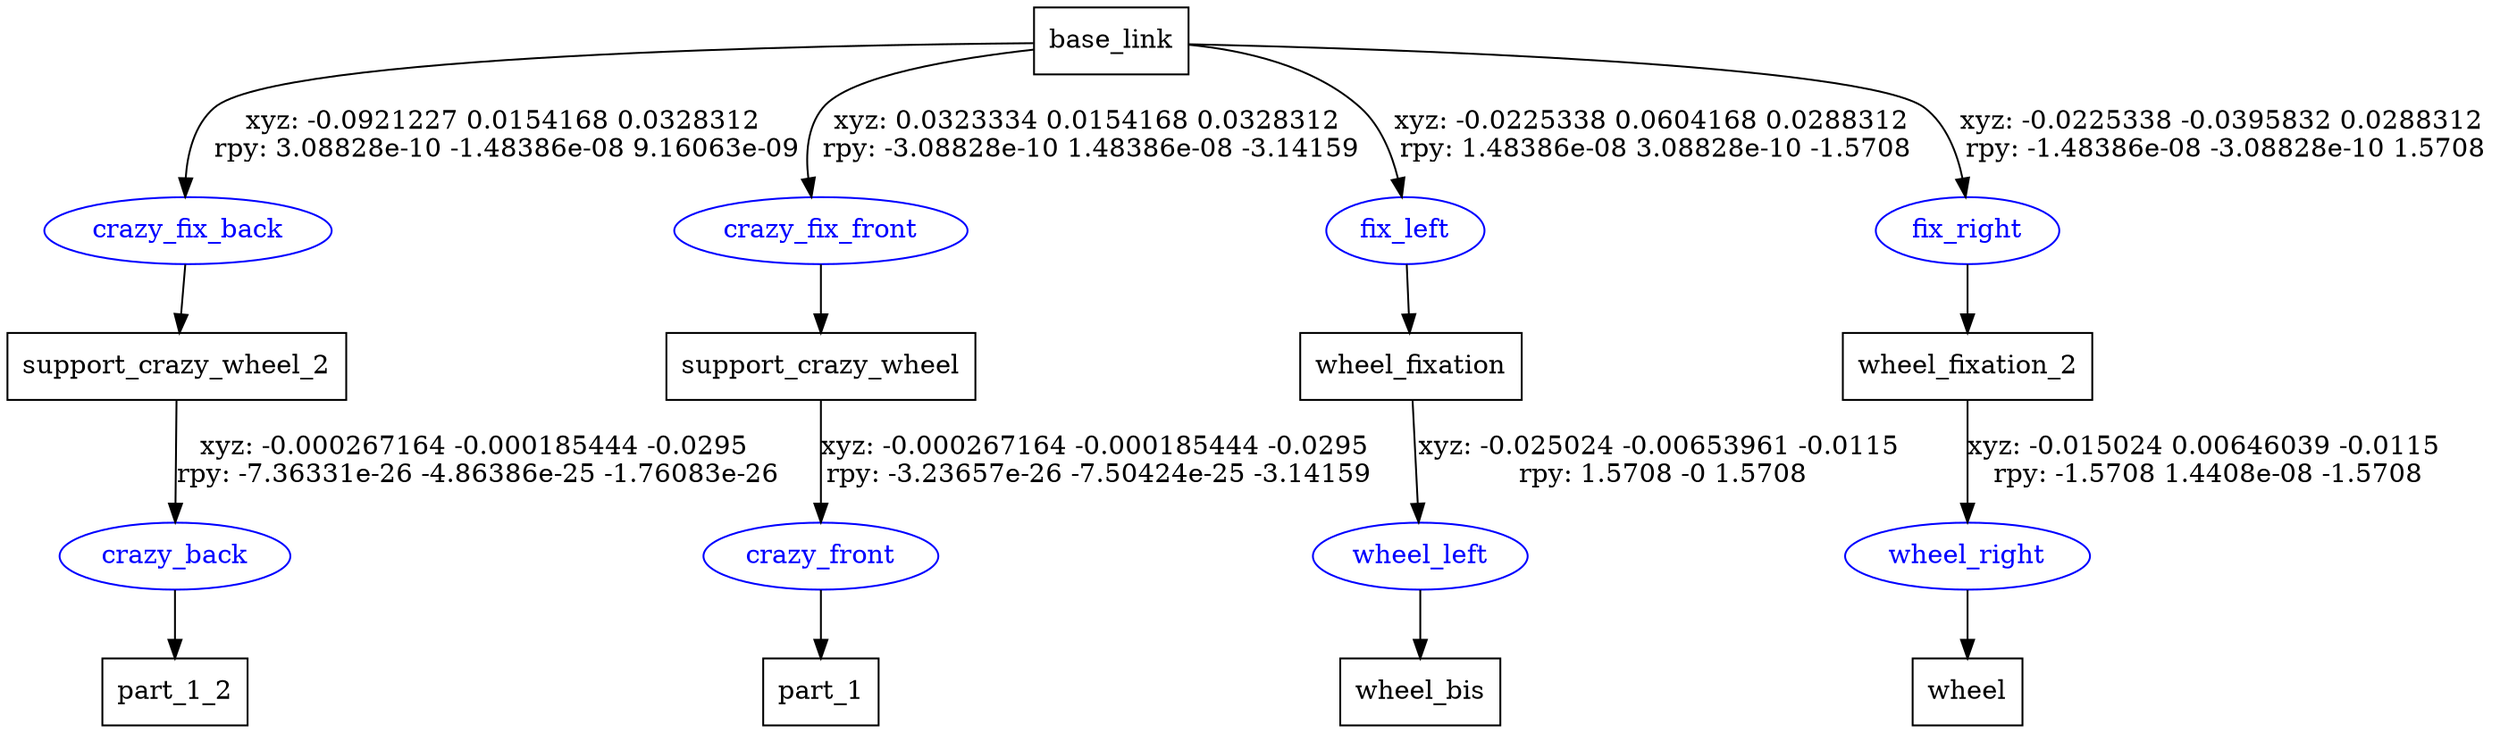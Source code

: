 digraph G {
node [shape=box];
"base_link" [label="base_link"];
"support_crazy_wheel_2" [label="support_crazy_wheel_2"];
"part_1_2" [label="part_1_2"];
"support_crazy_wheel" [label="support_crazy_wheel"];
"part_1" [label="part_1"];
"wheel_fixation" [label="wheel_fixation"];
"wheel_bis" [label="wheel_bis"];
"wheel_fixation_2" [label="wheel_fixation_2"];
"wheel" [label="wheel"];
node [shape=ellipse, color=blue, fontcolor=blue];
"base_link" -> "crazy_fix_back" [label="xyz: -0.0921227 0.0154168 0.0328312 \nrpy: 3.08828e-10 -1.48386e-08 9.16063e-09"]
"crazy_fix_back" -> "support_crazy_wheel_2"
"support_crazy_wheel_2" -> "crazy_back" [label="xyz: -0.000267164 -0.000185444 -0.0295 \nrpy: -7.36331e-26 -4.86386e-25 -1.76083e-26"]
"crazy_back" -> "part_1_2"
"base_link" -> "crazy_fix_front" [label="xyz: 0.0323334 0.0154168 0.0328312 \nrpy: -3.08828e-10 1.48386e-08 -3.14159"]
"crazy_fix_front" -> "support_crazy_wheel"
"support_crazy_wheel" -> "crazy_front" [label="xyz: -0.000267164 -0.000185444 -0.0295 \nrpy: -3.23657e-26 -7.50424e-25 -3.14159"]
"crazy_front" -> "part_1"
"base_link" -> "fix_left" [label="xyz: -0.0225338 0.0604168 0.0288312 \nrpy: 1.48386e-08 3.08828e-10 -1.5708"]
"fix_left" -> "wheel_fixation"
"wheel_fixation" -> "wheel_left" [label="xyz: -0.025024 -0.00653961 -0.0115 \nrpy: 1.5708 -0 1.5708"]
"wheel_left" -> "wheel_bis"
"base_link" -> "fix_right" [label="xyz: -0.0225338 -0.0395832 0.0288312 \nrpy: -1.48386e-08 -3.08828e-10 1.5708"]
"fix_right" -> "wheel_fixation_2"
"wheel_fixation_2" -> "wheel_right" [label="xyz: -0.015024 0.00646039 -0.0115 \nrpy: -1.5708 1.4408e-08 -1.5708"]
"wheel_right" -> "wheel"
}
